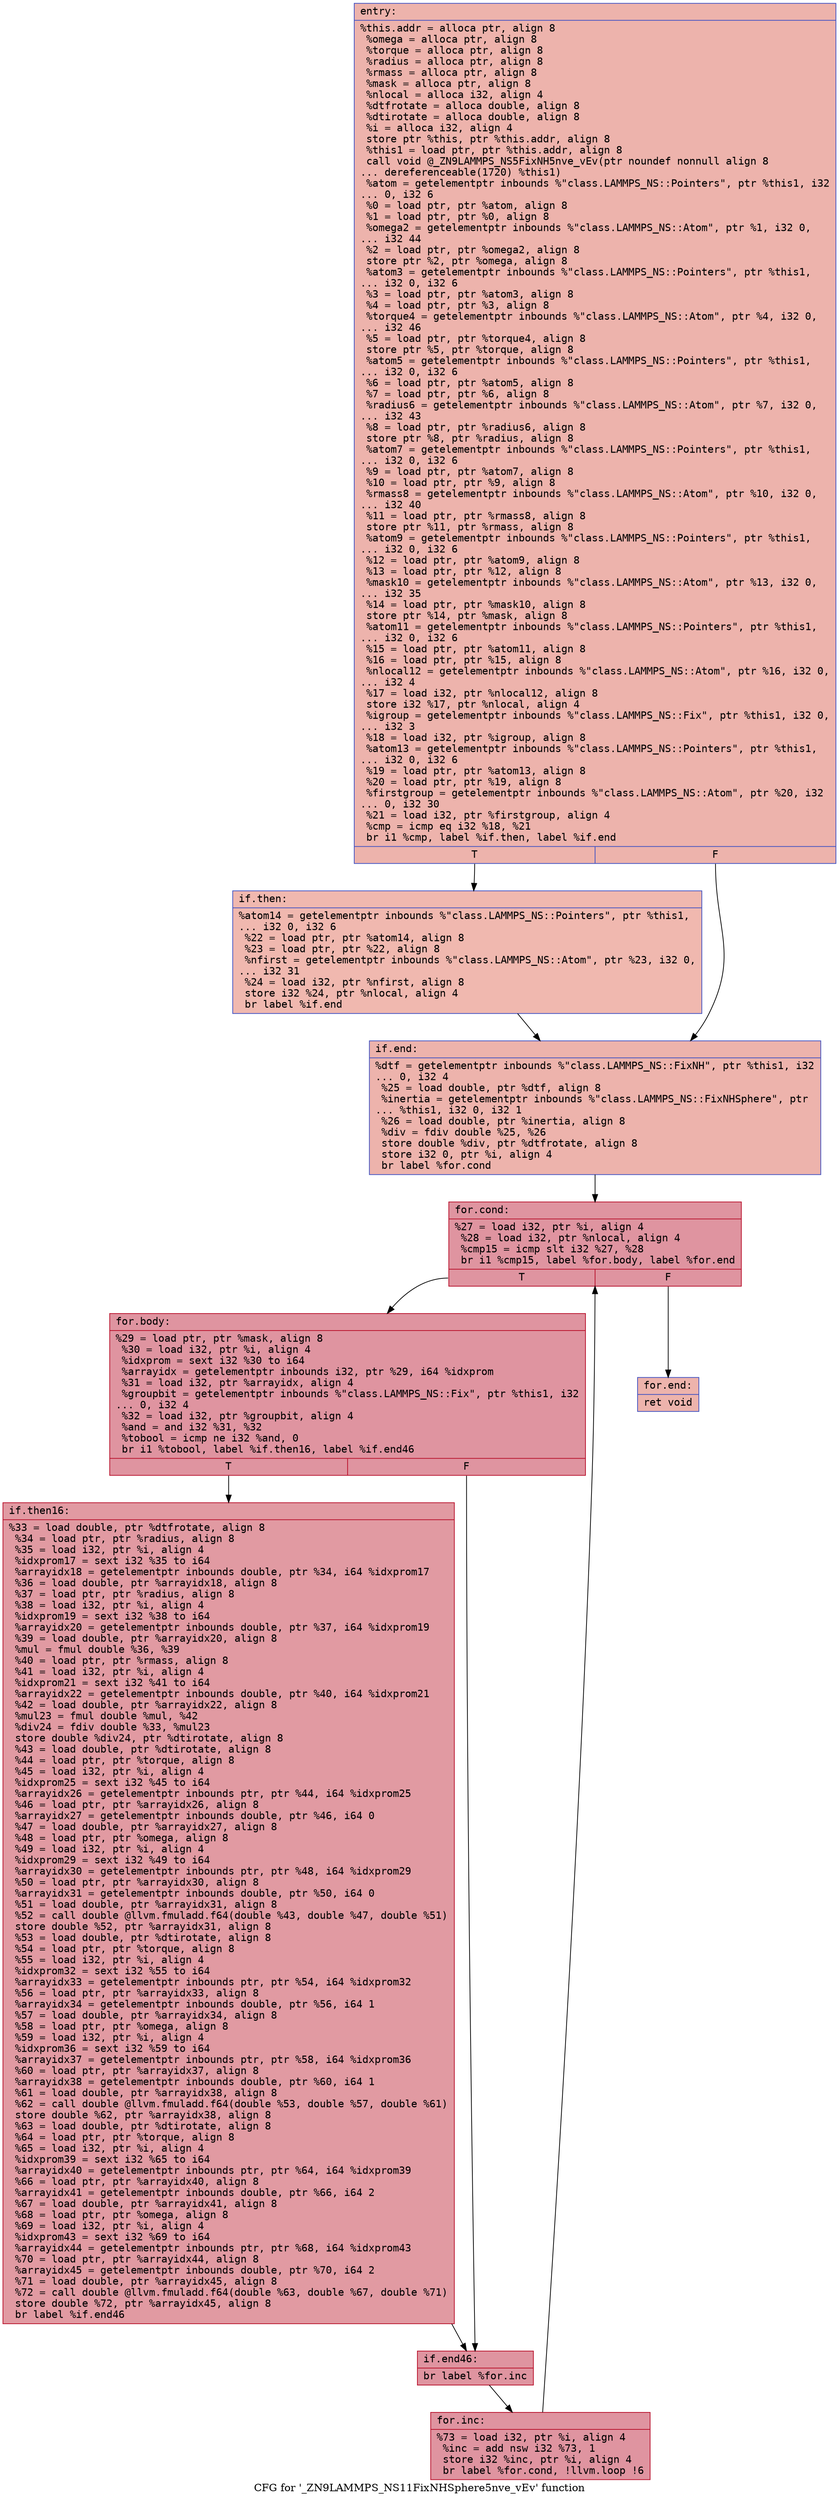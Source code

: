 digraph "CFG for '_ZN9LAMMPS_NS11FixNHSphere5nve_vEv' function" {
	label="CFG for '_ZN9LAMMPS_NS11FixNHSphere5nve_vEv' function";

	Node0x560d7b03ceb0 [shape=record,color="#3d50c3ff", style=filled, fillcolor="#d6524470" fontname="Courier",label="{entry:\l|  %this.addr = alloca ptr, align 8\l  %omega = alloca ptr, align 8\l  %torque = alloca ptr, align 8\l  %radius = alloca ptr, align 8\l  %rmass = alloca ptr, align 8\l  %mask = alloca ptr, align 8\l  %nlocal = alloca i32, align 4\l  %dtfrotate = alloca double, align 8\l  %dtirotate = alloca double, align 8\l  %i = alloca i32, align 4\l  store ptr %this, ptr %this.addr, align 8\l  %this1 = load ptr, ptr %this.addr, align 8\l  call void @_ZN9LAMMPS_NS5FixNH5nve_vEv(ptr noundef nonnull align 8\l... dereferenceable(1720) %this1)\l  %atom = getelementptr inbounds %\"class.LAMMPS_NS::Pointers\", ptr %this1, i32\l... 0, i32 6\l  %0 = load ptr, ptr %atom, align 8\l  %1 = load ptr, ptr %0, align 8\l  %omega2 = getelementptr inbounds %\"class.LAMMPS_NS::Atom\", ptr %1, i32 0,\l... i32 44\l  %2 = load ptr, ptr %omega2, align 8\l  store ptr %2, ptr %omega, align 8\l  %atom3 = getelementptr inbounds %\"class.LAMMPS_NS::Pointers\", ptr %this1,\l... i32 0, i32 6\l  %3 = load ptr, ptr %atom3, align 8\l  %4 = load ptr, ptr %3, align 8\l  %torque4 = getelementptr inbounds %\"class.LAMMPS_NS::Atom\", ptr %4, i32 0,\l... i32 46\l  %5 = load ptr, ptr %torque4, align 8\l  store ptr %5, ptr %torque, align 8\l  %atom5 = getelementptr inbounds %\"class.LAMMPS_NS::Pointers\", ptr %this1,\l... i32 0, i32 6\l  %6 = load ptr, ptr %atom5, align 8\l  %7 = load ptr, ptr %6, align 8\l  %radius6 = getelementptr inbounds %\"class.LAMMPS_NS::Atom\", ptr %7, i32 0,\l... i32 43\l  %8 = load ptr, ptr %radius6, align 8\l  store ptr %8, ptr %radius, align 8\l  %atom7 = getelementptr inbounds %\"class.LAMMPS_NS::Pointers\", ptr %this1,\l... i32 0, i32 6\l  %9 = load ptr, ptr %atom7, align 8\l  %10 = load ptr, ptr %9, align 8\l  %rmass8 = getelementptr inbounds %\"class.LAMMPS_NS::Atom\", ptr %10, i32 0,\l... i32 40\l  %11 = load ptr, ptr %rmass8, align 8\l  store ptr %11, ptr %rmass, align 8\l  %atom9 = getelementptr inbounds %\"class.LAMMPS_NS::Pointers\", ptr %this1,\l... i32 0, i32 6\l  %12 = load ptr, ptr %atom9, align 8\l  %13 = load ptr, ptr %12, align 8\l  %mask10 = getelementptr inbounds %\"class.LAMMPS_NS::Atom\", ptr %13, i32 0,\l... i32 35\l  %14 = load ptr, ptr %mask10, align 8\l  store ptr %14, ptr %mask, align 8\l  %atom11 = getelementptr inbounds %\"class.LAMMPS_NS::Pointers\", ptr %this1,\l... i32 0, i32 6\l  %15 = load ptr, ptr %atom11, align 8\l  %16 = load ptr, ptr %15, align 8\l  %nlocal12 = getelementptr inbounds %\"class.LAMMPS_NS::Atom\", ptr %16, i32 0,\l... i32 4\l  %17 = load i32, ptr %nlocal12, align 8\l  store i32 %17, ptr %nlocal, align 4\l  %igroup = getelementptr inbounds %\"class.LAMMPS_NS::Fix\", ptr %this1, i32 0,\l... i32 3\l  %18 = load i32, ptr %igroup, align 8\l  %atom13 = getelementptr inbounds %\"class.LAMMPS_NS::Pointers\", ptr %this1,\l... i32 0, i32 6\l  %19 = load ptr, ptr %atom13, align 8\l  %20 = load ptr, ptr %19, align 8\l  %firstgroup = getelementptr inbounds %\"class.LAMMPS_NS::Atom\", ptr %20, i32\l... 0, i32 30\l  %21 = load i32, ptr %firstgroup, align 4\l  %cmp = icmp eq i32 %18, %21\l  br i1 %cmp, label %if.then, label %if.end\l|{<s0>T|<s1>F}}"];
	Node0x560d7b03ceb0:s0 -> Node0x560d7b059ec0[tooltip="entry -> if.then\nProbability 50.00%" ];
	Node0x560d7b03ceb0:s1 -> Node0x560d7b059f30[tooltip="entry -> if.end\nProbability 50.00%" ];
	Node0x560d7b059ec0 [shape=record,color="#3d50c3ff", style=filled, fillcolor="#dc5d4a70" fontname="Courier",label="{if.then:\l|  %atom14 = getelementptr inbounds %\"class.LAMMPS_NS::Pointers\", ptr %this1,\l... i32 0, i32 6\l  %22 = load ptr, ptr %atom14, align 8\l  %23 = load ptr, ptr %22, align 8\l  %nfirst = getelementptr inbounds %\"class.LAMMPS_NS::Atom\", ptr %23, i32 0,\l... i32 31\l  %24 = load i32, ptr %nfirst, align 8\l  store i32 %24, ptr %nlocal, align 4\l  br label %if.end\l}"];
	Node0x560d7b059ec0 -> Node0x560d7b059f30[tooltip="if.then -> if.end\nProbability 100.00%" ];
	Node0x560d7b059f30 [shape=record,color="#3d50c3ff", style=filled, fillcolor="#d6524470" fontname="Courier",label="{if.end:\l|  %dtf = getelementptr inbounds %\"class.LAMMPS_NS::FixNH\", ptr %this1, i32\l... 0, i32 4\l  %25 = load double, ptr %dtf, align 8\l  %inertia = getelementptr inbounds %\"class.LAMMPS_NS::FixNHSphere\", ptr\l... %this1, i32 0, i32 1\l  %26 = load double, ptr %inertia, align 8\l  %div = fdiv double %25, %26\l  store double %div, ptr %dtfrotate, align 8\l  store i32 0, ptr %i, align 4\l  br label %for.cond\l}"];
	Node0x560d7b059f30 -> Node0x560d7b05a980[tooltip="if.end -> for.cond\nProbability 100.00%" ];
	Node0x560d7b05a980 [shape=record,color="#b70d28ff", style=filled, fillcolor="#b70d2870" fontname="Courier",label="{for.cond:\l|  %27 = load i32, ptr %i, align 4\l  %28 = load i32, ptr %nlocal, align 4\l  %cmp15 = icmp slt i32 %27, %28\l  br i1 %cmp15, label %for.body, label %for.end\l|{<s0>T|<s1>F}}"];
	Node0x560d7b05a980:s0 -> Node0x560d7b05ac20[tooltip="for.cond -> for.body\nProbability 96.88%" ];
	Node0x560d7b05a980:s1 -> Node0x560d7b05aca0[tooltip="for.cond -> for.end\nProbability 3.12%" ];
	Node0x560d7b05ac20 [shape=record,color="#b70d28ff", style=filled, fillcolor="#b70d2870" fontname="Courier",label="{for.body:\l|  %29 = load ptr, ptr %mask, align 8\l  %30 = load i32, ptr %i, align 4\l  %idxprom = sext i32 %30 to i64\l  %arrayidx = getelementptr inbounds i32, ptr %29, i64 %idxprom\l  %31 = load i32, ptr %arrayidx, align 4\l  %groupbit = getelementptr inbounds %\"class.LAMMPS_NS::Fix\", ptr %this1, i32\l... 0, i32 4\l  %32 = load i32, ptr %groupbit, align 4\l  %and = and i32 %31, %32\l  %tobool = icmp ne i32 %and, 0\l  br i1 %tobool, label %if.then16, label %if.end46\l|{<s0>T|<s1>F}}"];
	Node0x560d7b05ac20:s0 -> Node0x560d7b05b370[tooltip="for.body -> if.then16\nProbability 62.50%" ];
	Node0x560d7b05ac20:s1 -> Node0x560d7b05b3f0[tooltip="for.body -> if.end46\nProbability 37.50%" ];
	Node0x560d7b05b370 [shape=record,color="#b70d28ff", style=filled, fillcolor="#bb1b2c70" fontname="Courier",label="{if.then16:\l|  %33 = load double, ptr %dtfrotate, align 8\l  %34 = load ptr, ptr %radius, align 8\l  %35 = load i32, ptr %i, align 4\l  %idxprom17 = sext i32 %35 to i64\l  %arrayidx18 = getelementptr inbounds double, ptr %34, i64 %idxprom17\l  %36 = load double, ptr %arrayidx18, align 8\l  %37 = load ptr, ptr %radius, align 8\l  %38 = load i32, ptr %i, align 4\l  %idxprom19 = sext i32 %38 to i64\l  %arrayidx20 = getelementptr inbounds double, ptr %37, i64 %idxprom19\l  %39 = load double, ptr %arrayidx20, align 8\l  %mul = fmul double %36, %39\l  %40 = load ptr, ptr %rmass, align 8\l  %41 = load i32, ptr %i, align 4\l  %idxprom21 = sext i32 %41 to i64\l  %arrayidx22 = getelementptr inbounds double, ptr %40, i64 %idxprom21\l  %42 = load double, ptr %arrayidx22, align 8\l  %mul23 = fmul double %mul, %42\l  %div24 = fdiv double %33, %mul23\l  store double %div24, ptr %dtirotate, align 8\l  %43 = load double, ptr %dtirotate, align 8\l  %44 = load ptr, ptr %torque, align 8\l  %45 = load i32, ptr %i, align 4\l  %idxprom25 = sext i32 %45 to i64\l  %arrayidx26 = getelementptr inbounds ptr, ptr %44, i64 %idxprom25\l  %46 = load ptr, ptr %arrayidx26, align 8\l  %arrayidx27 = getelementptr inbounds double, ptr %46, i64 0\l  %47 = load double, ptr %arrayidx27, align 8\l  %48 = load ptr, ptr %omega, align 8\l  %49 = load i32, ptr %i, align 4\l  %idxprom29 = sext i32 %49 to i64\l  %arrayidx30 = getelementptr inbounds ptr, ptr %48, i64 %idxprom29\l  %50 = load ptr, ptr %arrayidx30, align 8\l  %arrayidx31 = getelementptr inbounds double, ptr %50, i64 0\l  %51 = load double, ptr %arrayidx31, align 8\l  %52 = call double @llvm.fmuladd.f64(double %43, double %47, double %51)\l  store double %52, ptr %arrayidx31, align 8\l  %53 = load double, ptr %dtirotate, align 8\l  %54 = load ptr, ptr %torque, align 8\l  %55 = load i32, ptr %i, align 4\l  %idxprom32 = sext i32 %55 to i64\l  %arrayidx33 = getelementptr inbounds ptr, ptr %54, i64 %idxprom32\l  %56 = load ptr, ptr %arrayidx33, align 8\l  %arrayidx34 = getelementptr inbounds double, ptr %56, i64 1\l  %57 = load double, ptr %arrayidx34, align 8\l  %58 = load ptr, ptr %omega, align 8\l  %59 = load i32, ptr %i, align 4\l  %idxprom36 = sext i32 %59 to i64\l  %arrayidx37 = getelementptr inbounds ptr, ptr %58, i64 %idxprom36\l  %60 = load ptr, ptr %arrayidx37, align 8\l  %arrayidx38 = getelementptr inbounds double, ptr %60, i64 1\l  %61 = load double, ptr %arrayidx38, align 8\l  %62 = call double @llvm.fmuladd.f64(double %53, double %57, double %61)\l  store double %62, ptr %arrayidx38, align 8\l  %63 = load double, ptr %dtirotate, align 8\l  %64 = load ptr, ptr %torque, align 8\l  %65 = load i32, ptr %i, align 4\l  %idxprom39 = sext i32 %65 to i64\l  %arrayidx40 = getelementptr inbounds ptr, ptr %64, i64 %idxprom39\l  %66 = load ptr, ptr %arrayidx40, align 8\l  %arrayidx41 = getelementptr inbounds double, ptr %66, i64 2\l  %67 = load double, ptr %arrayidx41, align 8\l  %68 = load ptr, ptr %omega, align 8\l  %69 = load i32, ptr %i, align 4\l  %idxprom43 = sext i32 %69 to i64\l  %arrayidx44 = getelementptr inbounds ptr, ptr %68, i64 %idxprom43\l  %70 = load ptr, ptr %arrayidx44, align 8\l  %arrayidx45 = getelementptr inbounds double, ptr %70, i64 2\l  %71 = load double, ptr %arrayidx45, align 8\l  %72 = call double @llvm.fmuladd.f64(double %63, double %67, double %71)\l  store double %72, ptr %arrayidx45, align 8\l  br label %if.end46\l}"];
	Node0x560d7b05b370 -> Node0x560d7b05b3f0[tooltip="if.then16 -> if.end46\nProbability 100.00%" ];
	Node0x560d7b05b3f0 [shape=record,color="#b70d28ff", style=filled, fillcolor="#b70d2870" fontname="Courier",label="{if.end46:\l|  br label %for.inc\l}"];
	Node0x560d7b05b3f0 -> Node0x560d7b05ef30[tooltip="if.end46 -> for.inc\nProbability 100.00%" ];
	Node0x560d7b05ef30 [shape=record,color="#b70d28ff", style=filled, fillcolor="#b70d2870" fontname="Courier",label="{for.inc:\l|  %73 = load i32, ptr %i, align 4\l  %inc = add nsw i32 %73, 1\l  store i32 %inc, ptr %i, align 4\l  br label %for.cond, !llvm.loop !6\l}"];
	Node0x560d7b05ef30 -> Node0x560d7b05a980[tooltip="for.inc -> for.cond\nProbability 100.00%" ];
	Node0x560d7b05aca0 [shape=record,color="#3d50c3ff", style=filled, fillcolor="#d6524470" fontname="Courier",label="{for.end:\l|  ret void\l}"];
}
